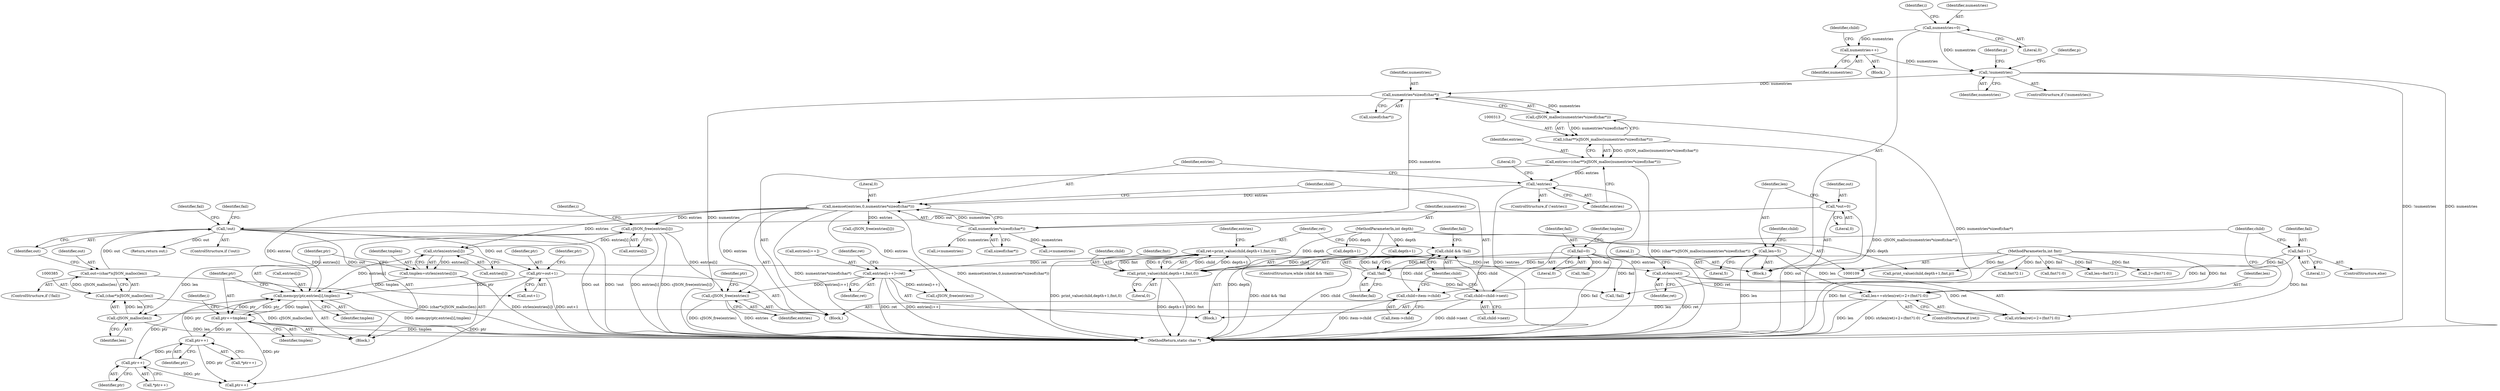 digraph "0_iperf_91f2fa59e8ed80dfbf400add0164ee0e508e412a_40@API" {
"1000483" [label="(Call,cJSON_free(entries))"];
"1000479" [label="(Call,cJSON_free(entries[i]))"];
"1000447" [label="(Call,memcpy(ptr,entries[i],tmplen))"];
"1000422" [label="(Call,ptr=out+1)"];
"1000389" [label="(Call,!out)"];
"1000382" [label="(Call,out=(char*)cJSON_malloc(len))"];
"1000384" [label="(Call,(char*)cJSON_malloc(len))"];
"1000386" [label="(Call,cJSON_malloc(len))"];
"1000359" [label="(Call,len+=strlen(ret)+2+(fmt?1:0))"];
"1000362" [label="(Call,strlen(ret))"];
"1000342" [label="(Call,ret=print_value(child,depth+1,fmt,0))"];
"1000344" [label="(Call,print_value(child,depth+1,fmt,0))"];
"1000337" [label="(Call,child && !fail)"];
"1000374" [label="(Call,child=child->next)"];
"1000331" [label="(Call,child=item->child)"];
"1000339" [label="(Call,!fail)"];
"1000141" [label="(Call,fail=0)"];
"1000371" [label="(Call,fail=1)"];
"1000111" [label="(MethodParameterIn,int depth)"];
"1000112" [label="(MethodParameterIn,int fmt)"];
"1000123" [label="(Call,len=5)"];
"1000117" [label="(Call,*out=0)"];
"1000472" [label="(Call,ptr++)"];
"1000465" [label="(Call,ptr++)"];
"1000453" [label="(Call,ptr+=tmplen)"];
"1000324" [label="(Call,memset(entries,0,numentries*sizeof(char*)))"];
"1000320" [label="(Call,!entries)"];
"1000310" [label="(Call,entries=(char**)cJSON_malloc(numentries*sizeof(char*)))"];
"1000312" [label="(Call,(char**)cJSON_malloc(numentries*sizeof(char*)))"];
"1000314" [label="(Call,cJSON_malloc(numentries*sizeof(char*)))"];
"1000315" [label="(Call,numentries*sizeof(char*))"];
"1000159" [label="(Call,!numentries)"];
"1000151" [label="(Call,numentries++)"];
"1000133" [label="(Call,numentries=0)"];
"1000327" [label="(Call,numentries*sizeof(char*))"];
"1000443" [label="(Call,strlen(entries[i]))"];
"1000441" [label="(Call,tmplen=strlen(entries[i]))"];
"1000351" [label="(Call,entries[i++]=ret)"];
"1000142" [label="(Identifier,fail)"];
"1000333" [label="(Call,item->child)"];
"1000217" [label="(Call,!fail)"];
"1000315" [label="(Call,numentries*sizeof(char*))"];
"1000351" [label="(Call,entries[i++]=ret)"];
"1000440" [label="(Block,)"];
"1000316" [label="(Identifier,numentries)"];
"1000429" [label="(Identifier,ptr)"];
"1000387" [label="(Identifier,len)"];
"1000465" [label="(Call,ptr++)"];
"1000373" [label="(Literal,1)"];
"1000345" [label="(Identifier,child)"];
"1000320" [label="(Call,!entries)"];
"1000328" [label="(Identifier,numentries)"];
"1000395" [label="(Identifier,fail)"];
"1000422" [label="(Call,ptr=out+1)"];
"1000346" [label="(Call,depth+1)"];
"1000152" [label="(Identifier,numentries)"];
"1000497" [label="(MethodReturn,static char *)"];
"1000357" [label="(ControlStructure,if (ret))"];
"1000317" [label="(Call,sizeof(char*))"];
"1000240" [label="(Call,fmt?2:1)"];
"1000374" [label="(Call,child=child->next)"];
"1000410" [label="(Call,cJSON_free(entries[i]))"];
"1000363" [label="(Identifier,ret)"];
"1000329" [label="(Call,sizeof(char*))"];
"1000386" [label="(Call,cJSON_malloc(len))"];
"1000392" [label="(Identifier,fail)"];
"1000384" [label="(Call,(char*)cJSON_malloc(len))"];
"1000114" [label="(Block,)"];
"1000350" [label="(Literal,0)"];
"1000375" [label="(Identifier,child)"];
"1000124" [label="(Identifier,len)"];
"1000423" [label="(Identifier,ptr)"];
"1000488" [label="(Identifier,ptr)"];
"1000154" [label="(Identifier,child)"];
"1000464" [label="(Call,*ptr++)"];
"1000458" [label="(Identifier,i)"];
"1000371" [label="(Call,fail=1)"];
"1000447" [label="(Call,memcpy(ptr,entries[i],tmplen))"];
"1000336" [label="(ControlStructure,while (child && !fail))"];
"1000321" [label="(Identifier,entries)"];
"1000401" [label="(Call,i<numentries)"];
"1000441" [label="(Call,tmplen=strlen(entries[i]))"];
"1000390" [label="(Identifier,out)"];
"1000361" [label="(Call,strlen(ret)+2+(fmt?1:0))"];
"1000466" [label="(Identifier,ptr)"];
"1000342" [label="(Call,ret=print_value(child,depth+1,fmt,0))"];
"1000323" [label="(Literal,0)"];
"1000366" [label="(Call,fmt?1:0)"];
"1000353" [label="(Identifier,entries)"];
"1000444" [label="(Call,entries[i])"];
"1000383" [label="(Identifier,out)"];
"1000358" [label="(Identifier,ret)"];
"1000337" [label="(Call,child && !fail)"];
"1000150" [label="(Block,)"];
"1000160" [label="(Identifier,numentries)"];
"1000326" [label="(Literal,0)"];
"1000352" [label="(Call,entries[i++])"];
"1000382" [label="(Call,out=(char*)cJSON_malloc(len))"];
"1000238" [label="(Call,len=fmt?2:1)"];
"1000222" [label="(Call,depth+1)"];
"1000341" [label="(Block,)"];
"1000146" [label="(Identifier,tmplen)"];
"1000370" [label="(ControlStructure,else)"];
"1000359" [label="(Call,len+=strlen(ret)+2+(fmt?1:0))"];
"1000376" [label="(Call,child->next)"];
"1000314" [label="(Call,cJSON_malloc(numentries*sizeof(char*)))"];
"1000344" [label="(Call,print_value(child,depth+1,fmt,0))"];
"1000339" [label="(Call,!fail)"];
"1000128" [label="(Identifier,child)"];
"1000479" [label="(Call,cJSON_free(entries[i]))"];
"1000379" [label="(ControlStructure,if (!fail))"];
"1000372" [label="(Identifier,fail)"];
"1000443" [label="(Call,strlen(entries[i]))"];
"1000414" [label="(Call,cJSON_free(entries))"];
"1000119" [label="(Literal,0)"];
"1000362" [label="(Call,strlen(ret))"];
"1000325" [label="(Identifier,entries)"];
"1000327" [label="(Call,numentries*sizeof(char*))"];
"1000389" [label="(Call,!out)"];
"1000159" [label="(Call,!numentries)"];
"1000471" [label="(Call,*ptr++)"];
"1000454" [label="(Identifier,ptr)"];
"1000125" [label="(Literal,5)"];
"1000439" [label="(Identifier,i)"];
"1000449" [label="(Call,entries[i])"];
"1000424" [label="(Call,out+1)"];
"1000356" [label="(Identifier,ret)"];
"1000381" [label="(Identifier,fail)"];
"1000118" [label="(Identifier,out)"];
"1000455" [label="(Identifier,tmplen)"];
"1000319" [label="(ControlStructure,if (!entries))"];
"1000495" [label="(Return,return out;)"];
"1000343" [label="(Identifier,ret)"];
"1000338" [label="(Identifier,child)"];
"1000158" [label="(ControlStructure,if (!numentries))"];
"1000349" [label="(Identifier,fmt)"];
"1000331" [label="(Call,child=item->child)"];
"1000312" [label="(Call,(char**)cJSON_malloc(numentries*sizeof(char*)))"];
"1000135" [label="(Literal,0)"];
"1000220" [label="(Call,print_value(child,depth+1,fmt,p))"];
"1000448" [label="(Identifier,ptr)"];
"1000138" [label="(Identifier,i)"];
"1000309" [label="(Block,)"];
"1000112" [label="(MethodParameterIn,int fmt)"];
"1000340" [label="(Identifier,fail)"];
"1000380" [label="(Call,!fail)"];
"1000117" [label="(Call,*out=0)"];
"1000163" [label="(Identifier,p)"];
"1000365" [label="(Literal,2)"];
"1000364" [label="(Call,2+(fmt?1:0))"];
"1000483" [label="(Call,cJSON_free(entries))"];
"1000360" [label="(Identifier,len)"];
"1000472" [label="(Call,ptr++)"];
"1000453" [label="(Call,ptr+=tmplen)"];
"1000311" [label="(Identifier,entries)"];
"1000324" [label="(Call,memset(entries,0,numentries*sizeof(char*)))"];
"1000473" [label="(Identifier,ptr)"];
"1000151" [label="(Call,numentries++)"];
"1000435" [label="(Call,i<numentries)"];
"1000388" [label="(ControlStructure,if (!out))"];
"1000442" [label="(Identifier,tmplen)"];
"1000143" [label="(Literal,0)"];
"1000487" [label="(Call,ptr++)"];
"1000141" [label="(Call,fail=0)"];
"1000332" [label="(Identifier,child)"];
"1000310" [label="(Call,entries=(char**)cJSON_malloc(numentries*sizeof(char*)))"];
"1000480" [label="(Call,entries[i])"];
"1000123" [label="(Call,len=5)"];
"1000184" [label="(Identifier,p)"];
"1000133" [label="(Call,numentries=0)"];
"1000484" [label="(Identifier,entries)"];
"1000134" [label="(Identifier,numentries)"];
"1000111" [label="(MethodParameterIn,int depth)"];
"1000452" [label="(Identifier,tmplen)"];
"1000483" -> "1000309"  [label="AST: "];
"1000483" -> "1000484"  [label="CFG: "];
"1000484" -> "1000483"  [label="AST: "];
"1000488" -> "1000483"  [label="CFG: "];
"1000483" -> "1000497"  [label="DDG: cJSON_free(entries)"];
"1000483" -> "1000497"  [label="DDG: entries"];
"1000479" -> "1000483"  [label="DDG: entries[i]"];
"1000324" -> "1000483"  [label="DDG: entries"];
"1000351" -> "1000483"  [label="DDG: entries[i++]"];
"1000479" -> "1000440"  [label="AST: "];
"1000479" -> "1000480"  [label="CFG: "];
"1000480" -> "1000479"  [label="AST: "];
"1000439" -> "1000479"  [label="CFG: "];
"1000479" -> "1000497"  [label="DDG: cJSON_free(entries[i])"];
"1000479" -> "1000497"  [label="DDG: entries[i]"];
"1000479" -> "1000443"  [label="DDG: entries[i]"];
"1000447" -> "1000479"  [label="DDG: entries[i]"];
"1000324" -> "1000479"  [label="DDG: entries"];
"1000447" -> "1000440"  [label="AST: "];
"1000447" -> "1000452"  [label="CFG: "];
"1000448" -> "1000447"  [label="AST: "];
"1000449" -> "1000447"  [label="AST: "];
"1000452" -> "1000447"  [label="AST: "];
"1000454" -> "1000447"  [label="CFG: "];
"1000447" -> "1000497"  [label="DDG: memcpy(ptr,entries[i],tmplen)"];
"1000422" -> "1000447"  [label="DDG: ptr"];
"1000472" -> "1000447"  [label="DDG: ptr"];
"1000453" -> "1000447"  [label="DDG: ptr"];
"1000465" -> "1000447"  [label="DDG: ptr"];
"1000324" -> "1000447"  [label="DDG: entries"];
"1000443" -> "1000447"  [label="DDG: entries[i]"];
"1000441" -> "1000447"  [label="DDG: tmplen"];
"1000447" -> "1000453"  [label="DDG: tmplen"];
"1000447" -> "1000453"  [label="DDG: ptr"];
"1000422" -> "1000309"  [label="AST: "];
"1000422" -> "1000424"  [label="CFG: "];
"1000423" -> "1000422"  [label="AST: "];
"1000424" -> "1000422"  [label="AST: "];
"1000429" -> "1000422"  [label="CFG: "];
"1000422" -> "1000497"  [label="DDG: out+1"];
"1000389" -> "1000422"  [label="DDG: out"];
"1000422" -> "1000487"  [label="DDG: ptr"];
"1000389" -> "1000388"  [label="AST: "];
"1000389" -> "1000390"  [label="CFG: "];
"1000390" -> "1000389"  [label="AST: "];
"1000392" -> "1000389"  [label="CFG: "];
"1000395" -> "1000389"  [label="CFG: "];
"1000389" -> "1000497"  [label="DDG: !out"];
"1000389" -> "1000497"  [label="DDG: out"];
"1000382" -> "1000389"  [label="DDG: out"];
"1000117" -> "1000389"  [label="DDG: out"];
"1000389" -> "1000424"  [label="DDG: out"];
"1000389" -> "1000495"  [label="DDG: out"];
"1000382" -> "1000379"  [label="AST: "];
"1000382" -> "1000384"  [label="CFG: "];
"1000383" -> "1000382"  [label="AST: "];
"1000384" -> "1000382"  [label="AST: "];
"1000390" -> "1000382"  [label="CFG: "];
"1000382" -> "1000497"  [label="DDG: (char*)cJSON_malloc(len)"];
"1000384" -> "1000382"  [label="DDG: cJSON_malloc(len)"];
"1000384" -> "1000386"  [label="CFG: "];
"1000385" -> "1000384"  [label="AST: "];
"1000386" -> "1000384"  [label="AST: "];
"1000384" -> "1000497"  [label="DDG: cJSON_malloc(len)"];
"1000386" -> "1000384"  [label="DDG: len"];
"1000386" -> "1000387"  [label="CFG: "];
"1000387" -> "1000386"  [label="AST: "];
"1000386" -> "1000497"  [label="DDG: len"];
"1000359" -> "1000386"  [label="DDG: len"];
"1000123" -> "1000386"  [label="DDG: len"];
"1000359" -> "1000357"  [label="AST: "];
"1000359" -> "1000361"  [label="CFG: "];
"1000360" -> "1000359"  [label="AST: "];
"1000361" -> "1000359"  [label="AST: "];
"1000375" -> "1000359"  [label="CFG: "];
"1000359" -> "1000497"  [label="DDG: strlen(ret)+2+(fmt?1:0)"];
"1000359" -> "1000497"  [label="DDG: len"];
"1000362" -> "1000359"  [label="DDG: ret"];
"1000112" -> "1000359"  [label="DDG: fmt"];
"1000123" -> "1000359"  [label="DDG: len"];
"1000362" -> "1000361"  [label="AST: "];
"1000362" -> "1000363"  [label="CFG: "];
"1000363" -> "1000362"  [label="AST: "];
"1000365" -> "1000362"  [label="CFG: "];
"1000362" -> "1000497"  [label="DDG: ret"];
"1000362" -> "1000361"  [label="DDG: ret"];
"1000342" -> "1000362"  [label="DDG: ret"];
"1000342" -> "1000341"  [label="AST: "];
"1000342" -> "1000344"  [label="CFG: "];
"1000343" -> "1000342"  [label="AST: "];
"1000344" -> "1000342"  [label="AST: "];
"1000353" -> "1000342"  [label="CFG: "];
"1000342" -> "1000497"  [label="DDG: print_value(child,depth+1,fmt,0)"];
"1000344" -> "1000342"  [label="DDG: child"];
"1000344" -> "1000342"  [label="DDG: depth+1"];
"1000344" -> "1000342"  [label="DDG: fmt"];
"1000344" -> "1000342"  [label="DDG: 0"];
"1000342" -> "1000351"  [label="DDG: ret"];
"1000344" -> "1000350"  [label="CFG: "];
"1000345" -> "1000344"  [label="AST: "];
"1000346" -> "1000344"  [label="AST: "];
"1000349" -> "1000344"  [label="AST: "];
"1000350" -> "1000344"  [label="AST: "];
"1000344" -> "1000497"  [label="DDG: fmt"];
"1000344" -> "1000497"  [label="DDG: depth+1"];
"1000337" -> "1000344"  [label="DDG: child"];
"1000111" -> "1000344"  [label="DDG: depth"];
"1000112" -> "1000344"  [label="DDG: fmt"];
"1000337" -> "1000336"  [label="AST: "];
"1000337" -> "1000338"  [label="CFG: "];
"1000337" -> "1000339"  [label="CFG: "];
"1000338" -> "1000337"  [label="AST: "];
"1000339" -> "1000337"  [label="AST: "];
"1000343" -> "1000337"  [label="CFG: "];
"1000381" -> "1000337"  [label="CFG: "];
"1000337" -> "1000497"  [label="DDG: child"];
"1000337" -> "1000497"  [label="DDG: child && !fail"];
"1000374" -> "1000337"  [label="DDG: child"];
"1000331" -> "1000337"  [label="DDG: child"];
"1000339" -> "1000337"  [label="DDG: fail"];
"1000374" -> "1000341"  [label="AST: "];
"1000374" -> "1000376"  [label="CFG: "];
"1000375" -> "1000374"  [label="AST: "];
"1000376" -> "1000374"  [label="AST: "];
"1000338" -> "1000374"  [label="CFG: "];
"1000374" -> "1000497"  [label="DDG: child->next"];
"1000331" -> "1000309"  [label="AST: "];
"1000331" -> "1000333"  [label="CFG: "];
"1000332" -> "1000331"  [label="AST: "];
"1000333" -> "1000331"  [label="AST: "];
"1000338" -> "1000331"  [label="CFG: "];
"1000331" -> "1000497"  [label="DDG: item->child"];
"1000339" -> "1000340"  [label="CFG: "];
"1000340" -> "1000339"  [label="AST: "];
"1000141" -> "1000339"  [label="DDG: fail"];
"1000371" -> "1000339"  [label="DDG: fail"];
"1000339" -> "1000380"  [label="DDG: fail"];
"1000141" -> "1000114"  [label="AST: "];
"1000141" -> "1000143"  [label="CFG: "];
"1000142" -> "1000141"  [label="AST: "];
"1000143" -> "1000141"  [label="AST: "];
"1000146" -> "1000141"  [label="CFG: "];
"1000141" -> "1000497"  [label="DDG: fail"];
"1000141" -> "1000217"  [label="DDG: fail"];
"1000141" -> "1000380"  [label="DDG: fail"];
"1000371" -> "1000370"  [label="AST: "];
"1000371" -> "1000373"  [label="CFG: "];
"1000372" -> "1000371"  [label="AST: "];
"1000373" -> "1000371"  [label="AST: "];
"1000375" -> "1000371"  [label="CFG: "];
"1000371" -> "1000380"  [label="DDG: fail"];
"1000111" -> "1000109"  [label="AST: "];
"1000111" -> "1000497"  [label="DDG: depth"];
"1000111" -> "1000220"  [label="DDG: depth"];
"1000111" -> "1000222"  [label="DDG: depth"];
"1000111" -> "1000346"  [label="DDG: depth"];
"1000112" -> "1000109"  [label="AST: "];
"1000112" -> "1000497"  [label="DDG: fmt"];
"1000112" -> "1000220"  [label="DDG: fmt"];
"1000112" -> "1000238"  [label="DDG: fmt"];
"1000112" -> "1000240"  [label="DDG: fmt"];
"1000112" -> "1000361"  [label="DDG: fmt"];
"1000112" -> "1000364"  [label="DDG: fmt"];
"1000112" -> "1000366"  [label="DDG: fmt"];
"1000123" -> "1000114"  [label="AST: "];
"1000123" -> "1000125"  [label="CFG: "];
"1000124" -> "1000123"  [label="AST: "];
"1000125" -> "1000123"  [label="AST: "];
"1000128" -> "1000123"  [label="CFG: "];
"1000123" -> "1000497"  [label="DDG: len"];
"1000117" -> "1000114"  [label="AST: "];
"1000117" -> "1000119"  [label="CFG: "];
"1000118" -> "1000117"  [label="AST: "];
"1000119" -> "1000117"  [label="AST: "];
"1000124" -> "1000117"  [label="CFG: "];
"1000117" -> "1000497"  [label="DDG: out"];
"1000472" -> "1000471"  [label="AST: "];
"1000472" -> "1000473"  [label="CFG: "];
"1000473" -> "1000472"  [label="AST: "];
"1000471" -> "1000472"  [label="CFG: "];
"1000465" -> "1000472"  [label="DDG: ptr"];
"1000472" -> "1000487"  [label="DDG: ptr"];
"1000465" -> "1000464"  [label="AST: "];
"1000465" -> "1000466"  [label="CFG: "];
"1000466" -> "1000465"  [label="AST: "];
"1000464" -> "1000465"  [label="CFG: "];
"1000453" -> "1000465"  [label="DDG: ptr"];
"1000465" -> "1000487"  [label="DDG: ptr"];
"1000453" -> "1000440"  [label="AST: "];
"1000453" -> "1000455"  [label="CFG: "];
"1000454" -> "1000453"  [label="AST: "];
"1000455" -> "1000453"  [label="AST: "];
"1000458" -> "1000453"  [label="CFG: "];
"1000453" -> "1000497"  [label="DDG: tmplen"];
"1000453" -> "1000487"  [label="DDG: ptr"];
"1000324" -> "1000309"  [label="AST: "];
"1000324" -> "1000327"  [label="CFG: "];
"1000325" -> "1000324"  [label="AST: "];
"1000326" -> "1000324"  [label="AST: "];
"1000327" -> "1000324"  [label="AST: "];
"1000332" -> "1000324"  [label="CFG: "];
"1000324" -> "1000497"  [label="DDG: memset(entries,0,numentries*sizeof(char*))"];
"1000324" -> "1000497"  [label="DDG: numentries*sizeof(char*)"];
"1000320" -> "1000324"  [label="DDG: entries"];
"1000327" -> "1000324"  [label="DDG: numentries"];
"1000324" -> "1000410"  [label="DDG: entries"];
"1000324" -> "1000414"  [label="DDG: entries"];
"1000324" -> "1000443"  [label="DDG: entries"];
"1000320" -> "1000319"  [label="AST: "];
"1000320" -> "1000321"  [label="CFG: "];
"1000321" -> "1000320"  [label="AST: "];
"1000323" -> "1000320"  [label="CFG: "];
"1000325" -> "1000320"  [label="CFG: "];
"1000320" -> "1000497"  [label="DDG: entries"];
"1000320" -> "1000497"  [label="DDG: !entries"];
"1000310" -> "1000320"  [label="DDG: entries"];
"1000310" -> "1000309"  [label="AST: "];
"1000310" -> "1000312"  [label="CFG: "];
"1000311" -> "1000310"  [label="AST: "];
"1000312" -> "1000310"  [label="AST: "];
"1000321" -> "1000310"  [label="CFG: "];
"1000310" -> "1000497"  [label="DDG: (char**)cJSON_malloc(numentries*sizeof(char*))"];
"1000312" -> "1000310"  [label="DDG: cJSON_malloc(numentries*sizeof(char*))"];
"1000312" -> "1000314"  [label="CFG: "];
"1000313" -> "1000312"  [label="AST: "];
"1000314" -> "1000312"  [label="AST: "];
"1000312" -> "1000497"  [label="DDG: cJSON_malloc(numentries*sizeof(char*))"];
"1000314" -> "1000312"  [label="DDG: numentries*sizeof(char*)"];
"1000314" -> "1000315"  [label="CFG: "];
"1000315" -> "1000314"  [label="AST: "];
"1000314" -> "1000497"  [label="DDG: numentries*sizeof(char*)"];
"1000315" -> "1000314"  [label="DDG: numentries"];
"1000315" -> "1000317"  [label="CFG: "];
"1000316" -> "1000315"  [label="AST: "];
"1000317" -> "1000315"  [label="AST: "];
"1000315" -> "1000497"  [label="DDG: numentries"];
"1000159" -> "1000315"  [label="DDG: numentries"];
"1000315" -> "1000327"  [label="DDG: numentries"];
"1000159" -> "1000158"  [label="AST: "];
"1000159" -> "1000160"  [label="CFG: "];
"1000160" -> "1000159"  [label="AST: "];
"1000163" -> "1000159"  [label="CFG: "];
"1000184" -> "1000159"  [label="CFG: "];
"1000159" -> "1000497"  [label="DDG: !numentries"];
"1000159" -> "1000497"  [label="DDG: numentries"];
"1000151" -> "1000159"  [label="DDG: numentries"];
"1000133" -> "1000159"  [label="DDG: numentries"];
"1000151" -> "1000150"  [label="AST: "];
"1000151" -> "1000152"  [label="CFG: "];
"1000152" -> "1000151"  [label="AST: "];
"1000154" -> "1000151"  [label="CFG: "];
"1000133" -> "1000151"  [label="DDG: numentries"];
"1000133" -> "1000114"  [label="AST: "];
"1000133" -> "1000135"  [label="CFG: "];
"1000134" -> "1000133"  [label="AST: "];
"1000135" -> "1000133"  [label="AST: "];
"1000138" -> "1000133"  [label="CFG: "];
"1000327" -> "1000329"  [label="CFG: "];
"1000328" -> "1000327"  [label="AST: "];
"1000329" -> "1000327"  [label="AST: "];
"1000327" -> "1000401"  [label="DDG: numentries"];
"1000327" -> "1000435"  [label="DDG: numentries"];
"1000443" -> "1000441"  [label="AST: "];
"1000443" -> "1000444"  [label="CFG: "];
"1000444" -> "1000443"  [label="AST: "];
"1000441" -> "1000443"  [label="CFG: "];
"1000443" -> "1000441"  [label="DDG: entries[i]"];
"1000441" -> "1000440"  [label="AST: "];
"1000442" -> "1000441"  [label="AST: "];
"1000448" -> "1000441"  [label="CFG: "];
"1000441" -> "1000497"  [label="DDG: strlen(entries[i])"];
"1000351" -> "1000341"  [label="AST: "];
"1000351" -> "1000356"  [label="CFG: "];
"1000352" -> "1000351"  [label="AST: "];
"1000356" -> "1000351"  [label="AST: "];
"1000358" -> "1000351"  [label="CFG: "];
"1000351" -> "1000497"  [label="DDG: ret"];
"1000351" -> "1000497"  [label="DDG: entries[i++]"];
"1000351" -> "1000414"  [label="DDG: entries[i++]"];
}
